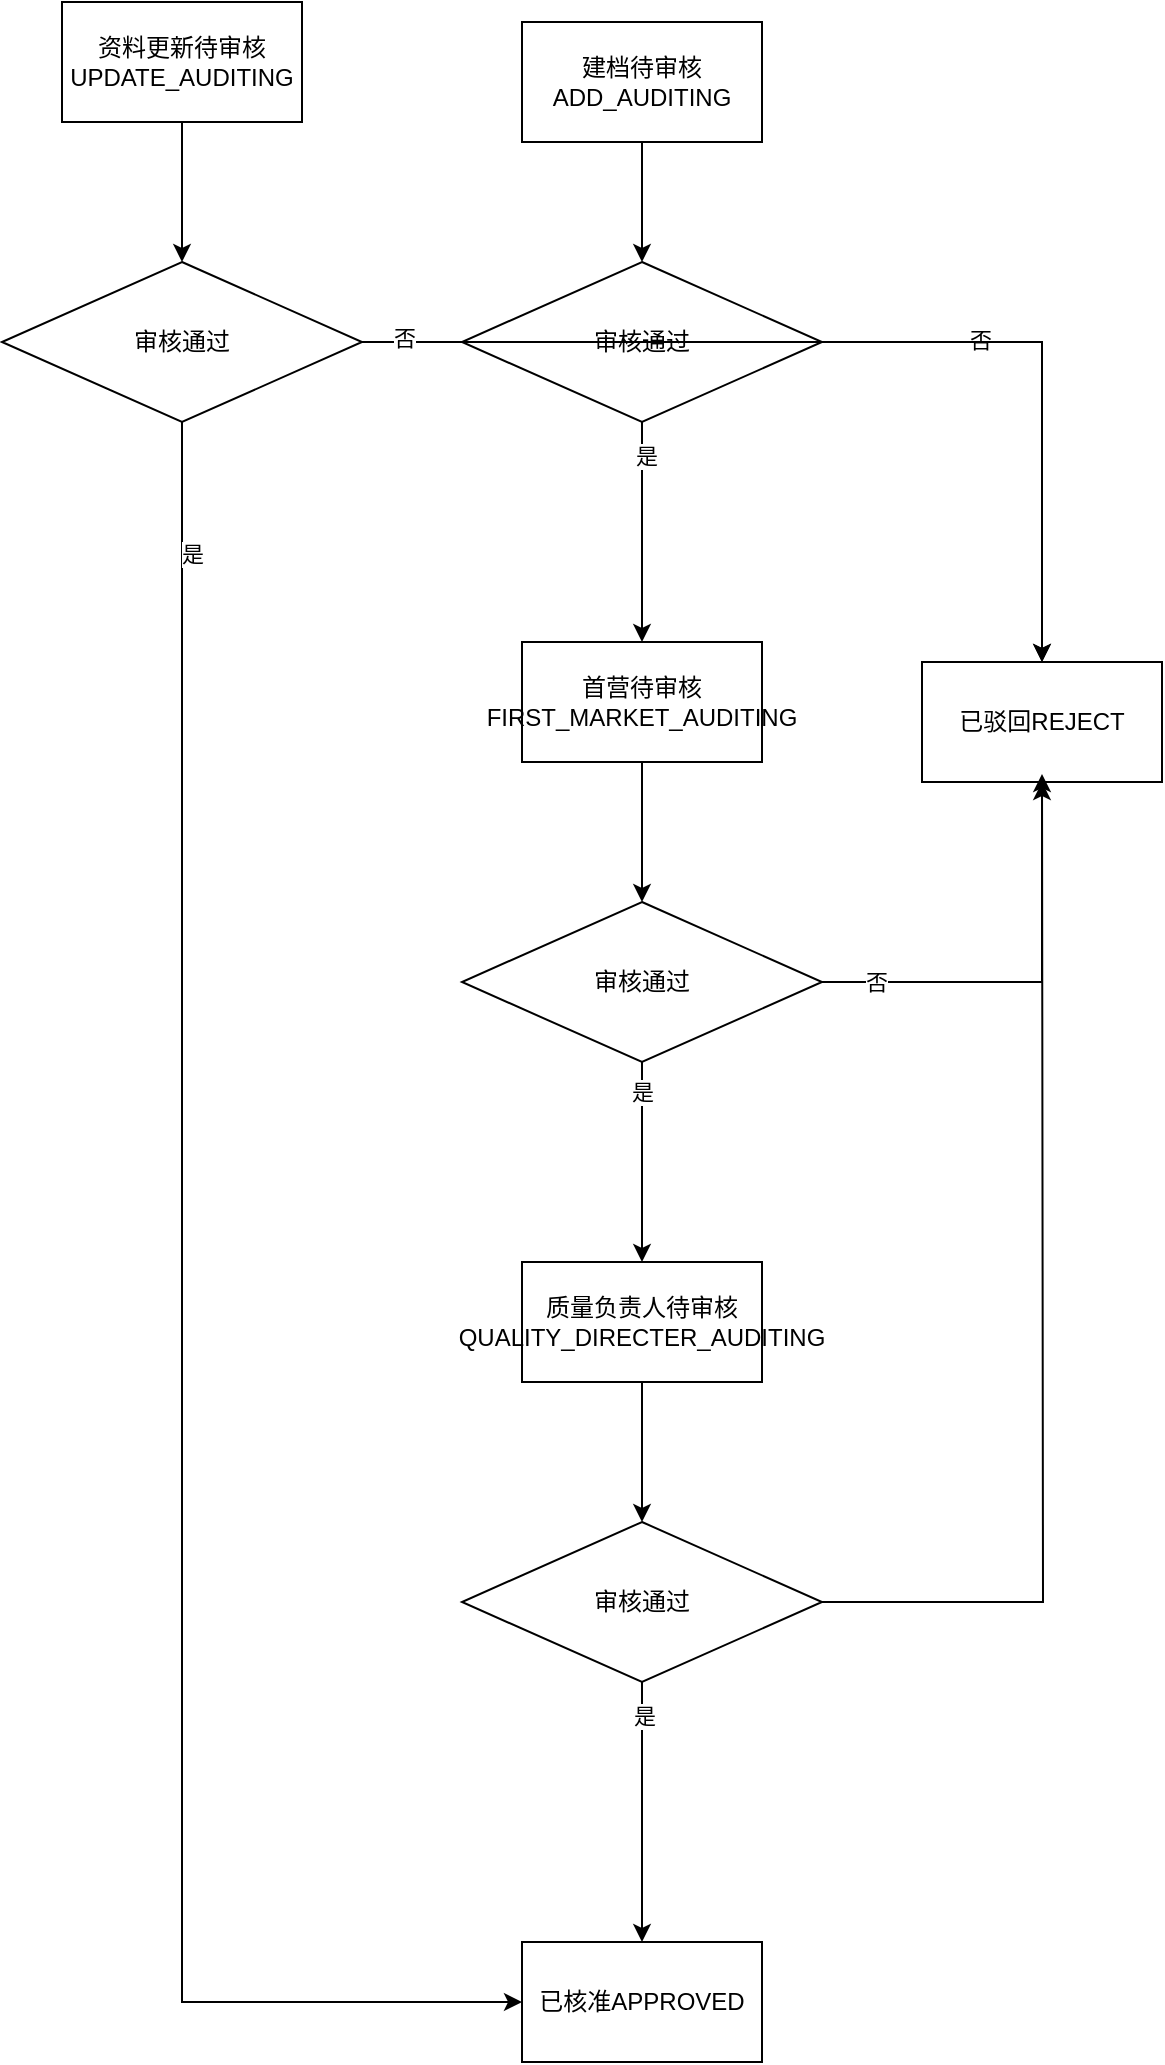 <mxfile version="14.7.7" type="github">
  <diagram id="OHW1W8jDQY4yU1F0NqN3" name="第 1 页">
    <mxGraphModel dx="1209" dy="643" grid="1" gridSize="10" guides="1" tooltips="1" connect="1" arrows="1" fold="1" page="1" pageScale="1" pageWidth="827" pageHeight="1169" math="0" shadow="0">
      <root>
        <mxCell id="0" />
        <mxCell id="1" parent="0" />
        <mxCell id="pb5JsIJCONtfOEHYIrjz-7" style="edgeStyle=orthogonalEdgeStyle;rounded=0;orthogonalLoop=1;jettySize=auto;html=1;entryX=0.5;entryY=0;entryDx=0;entryDy=0;" edge="1" parent="1" source="pb5JsIJCONtfOEHYIrjz-1" target="pb5JsIJCONtfOEHYIrjz-6">
          <mxGeometry relative="1" as="geometry" />
        </mxCell>
        <mxCell id="pb5JsIJCONtfOEHYIrjz-1" value="建档待审核ADD_AUDITING" style="rounded=0;whiteSpace=wrap;html=1;" vertex="1" parent="1">
          <mxGeometry x="280" y="80" width="120" height="60" as="geometry" />
        </mxCell>
        <mxCell id="pb5JsIJCONtfOEHYIrjz-2" value="已驳回REJECT" style="rounded=0;whiteSpace=wrap;html=1;" vertex="1" parent="1">
          <mxGeometry x="480" y="400" width="120" height="60" as="geometry" />
        </mxCell>
        <mxCell id="pb5JsIJCONtfOEHYIrjz-25" style="edgeStyle=orthogonalEdgeStyle;rounded=0;orthogonalLoop=1;jettySize=auto;html=1;entryX=0.5;entryY=0;entryDx=0;entryDy=0;" edge="1" parent="1" source="pb5JsIJCONtfOEHYIrjz-3" target="pb5JsIJCONtfOEHYIrjz-24">
          <mxGeometry relative="1" as="geometry" />
        </mxCell>
        <mxCell id="pb5JsIJCONtfOEHYIrjz-3" value="资料更新待审核&lt;br&gt;UPDATE_AUDITING" style="rounded=0;whiteSpace=wrap;html=1;" vertex="1" parent="1">
          <mxGeometry x="50" y="70" width="120" height="60" as="geometry" />
        </mxCell>
        <mxCell id="pb5JsIJCONtfOEHYIrjz-13" style="edgeStyle=orthogonalEdgeStyle;rounded=0;orthogonalLoop=1;jettySize=auto;html=1;entryX=0.5;entryY=0;entryDx=0;entryDy=0;" edge="1" parent="1" source="pb5JsIJCONtfOEHYIrjz-4" target="pb5JsIJCONtfOEHYIrjz-12">
          <mxGeometry relative="1" as="geometry" />
        </mxCell>
        <mxCell id="pb5JsIJCONtfOEHYIrjz-4" value="首营待审核FIRST_MARKET_AUDITING" style="rounded=0;whiteSpace=wrap;html=1;" vertex="1" parent="1">
          <mxGeometry x="280" y="390" width="120" height="60" as="geometry" />
        </mxCell>
        <mxCell id="pb5JsIJCONtfOEHYIrjz-20" style="edgeStyle=orthogonalEdgeStyle;rounded=0;orthogonalLoop=1;jettySize=auto;html=1;entryX=0.5;entryY=0;entryDx=0;entryDy=0;" edge="1" parent="1" source="pb5JsIJCONtfOEHYIrjz-5" target="pb5JsIJCONtfOEHYIrjz-19">
          <mxGeometry relative="1" as="geometry" />
        </mxCell>
        <mxCell id="pb5JsIJCONtfOEHYIrjz-5" value="质量负责人待审核QUALITY_DIRECTER_AUDITING" style="rounded=0;whiteSpace=wrap;html=1;" vertex="1" parent="1">
          <mxGeometry x="280" y="700" width="120" height="60" as="geometry" />
        </mxCell>
        <mxCell id="pb5JsIJCONtfOEHYIrjz-8" style="edgeStyle=orthogonalEdgeStyle;rounded=0;orthogonalLoop=1;jettySize=auto;html=1;entryX=0.5;entryY=0;entryDx=0;entryDy=0;" edge="1" parent="1" source="pb5JsIJCONtfOEHYIrjz-6" target="pb5JsIJCONtfOEHYIrjz-4">
          <mxGeometry relative="1" as="geometry" />
        </mxCell>
        <mxCell id="pb5JsIJCONtfOEHYIrjz-9" value="是" style="edgeLabel;html=1;align=center;verticalAlign=middle;resizable=0;points=[];" vertex="1" connectable="0" parent="pb5JsIJCONtfOEHYIrjz-8">
          <mxGeometry x="-0.697" y="2" relative="1" as="geometry">
            <mxPoint as="offset" />
          </mxGeometry>
        </mxCell>
        <mxCell id="pb5JsIJCONtfOEHYIrjz-10" style="edgeStyle=orthogonalEdgeStyle;rounded=0;orthogonalLoop=1;jettySize=auto;html=1;" edge="1" parent="1" source="pb5JsIJCONtfOEHYIrjz-6" target="pb5JsIJCONtfOEHYIrjz-2">
          <mxGeometry relative="1" as="geometry" />
        </mxCell>
        <mxCell id="pb5JsIJCONtfOEHYIrjz-11" value="否" style="edgeLabel;html=1;align=center;verticalAlign=middle;resizable=0;points=[];" vertex="1" connectable="0" parent="pb5JsIJCONtfOEHYIrjz-10">
          <mxGeometry x="-0.417" y="1" relative="1" as="geometry">
            <mxPoint as="offset" />
          </mxGeometry>
        </mxCell>
        <mxCell id="pb5JsIJCONtfOEHYIrjz-6" value="审核通过" style="rhombus;whiteSpace=wrap;html=1;" vertex="1" parent="1">
          <mxGeometry x="250" y="200" width="180" height="80" as="geometry" />
        </mxCell>
        <mxCell id="pb5JsIJCONtfOEHYIrjz-14" style="edgeStyle=orthogonalEdgeStyle;rounded=0;orthogonalLoop=1;jettySize=auto;html=1;entryX=0.5;entryY=0;entryDx=0;entryDy=0;" edge="1" parent="1" source="pb5JsIJCONtfOEHYIrjz-12" target="pb5JsIJCONtfOEHYIrjz-5">
          <mxGeometry relative="1" as="geometry" />
        </mxCell>
        <mxCell id="pb5JsIJCONtfOEHYIrjz-15" value="是" style="edgeLabel;html=1;align=center;verticalAlign=middle;resizable=0;points=[];" vertex="1" connectable="0" parent="pb5JsIJCONtfOEHYIrjz-14">
          <mxGeometry x="-0.707" relative="1" as="geometry">
            <mxPoint as="offset" />
          </mxGeometry>
        </mxCell>
        <mxCell id="pb5JsIJCONtfOEHYIrjz-16" style="edgeStyle=orthogonalEdgeStyle;rounded=0;orthogonalLoop=1;jettySize=auto;html=1;entryX=0.5;entryY=1;entryDx=0;entryDy=0;" edge="1" parent="1" source="pb5JsIJCONtfOEHYIrjz-12" target="pb5JsIJCONtfOEHYIrjz-2">
          <mxGeometry relative="1" as="geometry" />
        </mxCell>
        <mxCell id="pb5JsIJCONtfOEHYIrjz-17" value="否" style="edgeLabel;html=1;align=center;verticalAlign=middle;resizable=0;points=[];" vertex="1" connectable="0" parent="pb5JsIJCONtfOEHYIrjz-16">
          <mxGeometry x="-0.746" relative="1" as="geometry">
            <mxPoint as="offset" />
          </mxGeometry>
        </mxCell>
        <mxCell id="pb5JsIJCONtfOEHYIrjz-12" value="审核通过" style="rhombus;whiteSpace=wrap;html=1;" vertex="1" parent="1">
          <mxGeometry x="250" y="520" width="180" height="80" as="geometry" />
        </mxCell>
        <mxCell id="pb5JsIJCONtfOEHYIrjz-18" value="已核准APPROVED" style="rounded=0;whiteSpace=wrap;html=1;" vertex="1" parent="1">
          <mxGeometry x="280" y="1040" width="120" height="60" as="geometry" />
        </mxCell>
        <mxCell id="pb5JsIJCONtfOEHYIrjz-21" style="edgeStyle=orthogonalEdgeStyle;rounded=0;orthogonalLoop=1;jettySize=auto;html=1;entryX=0.5;entryY=0;entryDx=0;entryDy=0;" edge="1" parent="1" source="pb5JsIJCONtfOEHYIrjz-19" target="pb5JsIJCONtfOEHYIrjz-18">
          <mxGeometry relative="1" as="geometry" />
        </mxCell>
        <mxCell id="pb5JsIJCONtfOEHYIrjz-22" value="是" style="edgeLabel;html=1;align=center;verticalAlign=middle;resizable=0;points=[];" vertex="1" connectable="0" parent="pb5JsIJCONtfOEHYIrjz-21">
          <mxGeometry x="-0.744" y="1" relative="1" as="geometry">
            <mxPoint as="offset" />
          </mxGeometry>
        </mxCell>
        <mxCell id="pb5JsIJCONtfOEHYIrjz-23" style="edgeStyle=orthogonalEdgeStyle;rounded=0;orthogonalLoop=1;jettySize=auto;html=1;" edge="1" parent="1" source="pb5JsIJCONtfOEHYIrjz-19">
          <mxGeometry relative="1" as="geometry">
            <mxPoint x="540" y="456" as="targetPoint" />
          </mxGeometry>
        </mxCell>
        <mxCell id="pb5JsIJCONtfOEHYIrjz-19" value="审核通过" style="rhombus;whiteSpace=wrap;html=1;" vertex="1" parent="1">
          <mxGeometry x="250" y="830" width="180" height="80" as="geometry" />
        </mxCell>
        <mxCell id="pb5JsIJCONtfOEHYIrjz-26" style="edgeStyle=orthogonalEdgeStyle;rounded=0;orthogonalLoop=1;jettySize=auto;html=1;entryX=0;entryY=0.5;entryDx=0;entryDy=0;exitX=0.5;exitY=1;exitDx=0;exitDy=0;" edge="1" parent="1" source="pb5JsIJCONtfOEHYIrjz-24" target="pb5JsIJCONtfOEHYIrjz-18">
          <mxGeometry relative="1" as="geometry" />
        </mxCell>
        <mxCell id="pb5JsIJCONtfOEHYIrjz-27" value="是" style="edgeLabel;html=1;align=center;verticalAlign=middle;resizable=0;points=[];" vertex="1" connectable="0" parent="pb5JsIJCONtfOEHYIrjz-26">
          <mxGeometry x="-0.864" y="5" relative="1" as="geometry">
            <mxPoint as="offset" />
          </mxGeometry>
        </mxCell>
        <mxCell id="pb5JsIJCONtfOEHYIrjz-28" style="edgeStyle=orthogonalEdgeStyle;rounded=0;orthogonalLoop=1;jettySize=auto;html=1;" edge="1" parent="1" source="pb5JsIJCONtfOEHYIrjz-24" target="pb5JsIJCONtfOEHYIrjz-2">
          <mxGeometry relative="1" as="geometry" />
        </mxCell>
        <mxCell id="pb5JsIJCONtfOEHYIrjz-29" value="否" style="edgeLabel;html=1;align=center;verticalAlign=middle;resizable=0;points=[];" vertex="1" connectable="0" parent="pb5JsIJCONtfOEHYIrjz-28">
          <mxGeometry x="-0.917" y="2" relative="1" as="geometry">
            <mxPoint as="offset" />
          </mxGeometry>
        </mxCell>
        <mxCell id="pb5JsIJCONtfOEHYIrjz-24" value="审核通过" style="rhombus;whiteSpace=wrap;html=1;" vertex="1" parent="1">
          <mxGeometry x="20" y="200" width="180" height="80" as="geometry" />
        </mxCell>
      </root>
    </mxGraphModel>
  </diagram>
</mxfile>
